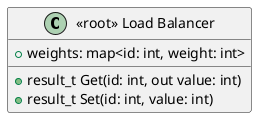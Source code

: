 @startuml

class "<<root>> Load Balancer" as balancer {
  +weights: map<id: int, weight: int>
  +result_t Get(id: int, out value: int)
  +result_t Set(id: int, value: int)
}

@enduml